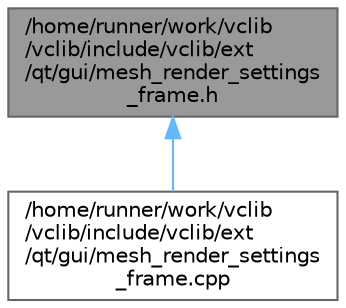 digraph "/home/runner/work/vclib/vclib/include/vclib/ext/qt/gui/mesh_render_settings_frame.h"
{
 // LATEX_PDF_SIZE
  bgcolor="transparent";
  edge [fontname=Helvetica,fontsize=10,labelfontname=Helvetica,labelfontsize=10];
  node [fontname=Helvetica,fontsize=10,shape=box,height=0.2,width=0.4];
  Node1 [label="/home/runner/work/vclib\l/vclib/include/vclib/ext\l/qt/gui/mesh_render_settings\l_frame.h",height=0.2,width=0.4,color="gray40", fillcolor="grey60", style="filled", fontcolor="black",tooltip=" "];
  Node1 -> Node2 [dir="back",color="steelblue1",style="solid"];
  Node2 [label="/home/runner/work/vclib\l/vclib/include/vclib/ext\l/qt/gui/mesh_render_settings\l_frame.cpp",height=0.2,width=0.4,color="grey40", fillcolor="white", style="filled",URL="$mesh__render__settings__frame_8cpp.html",tooltip=" "];
}
